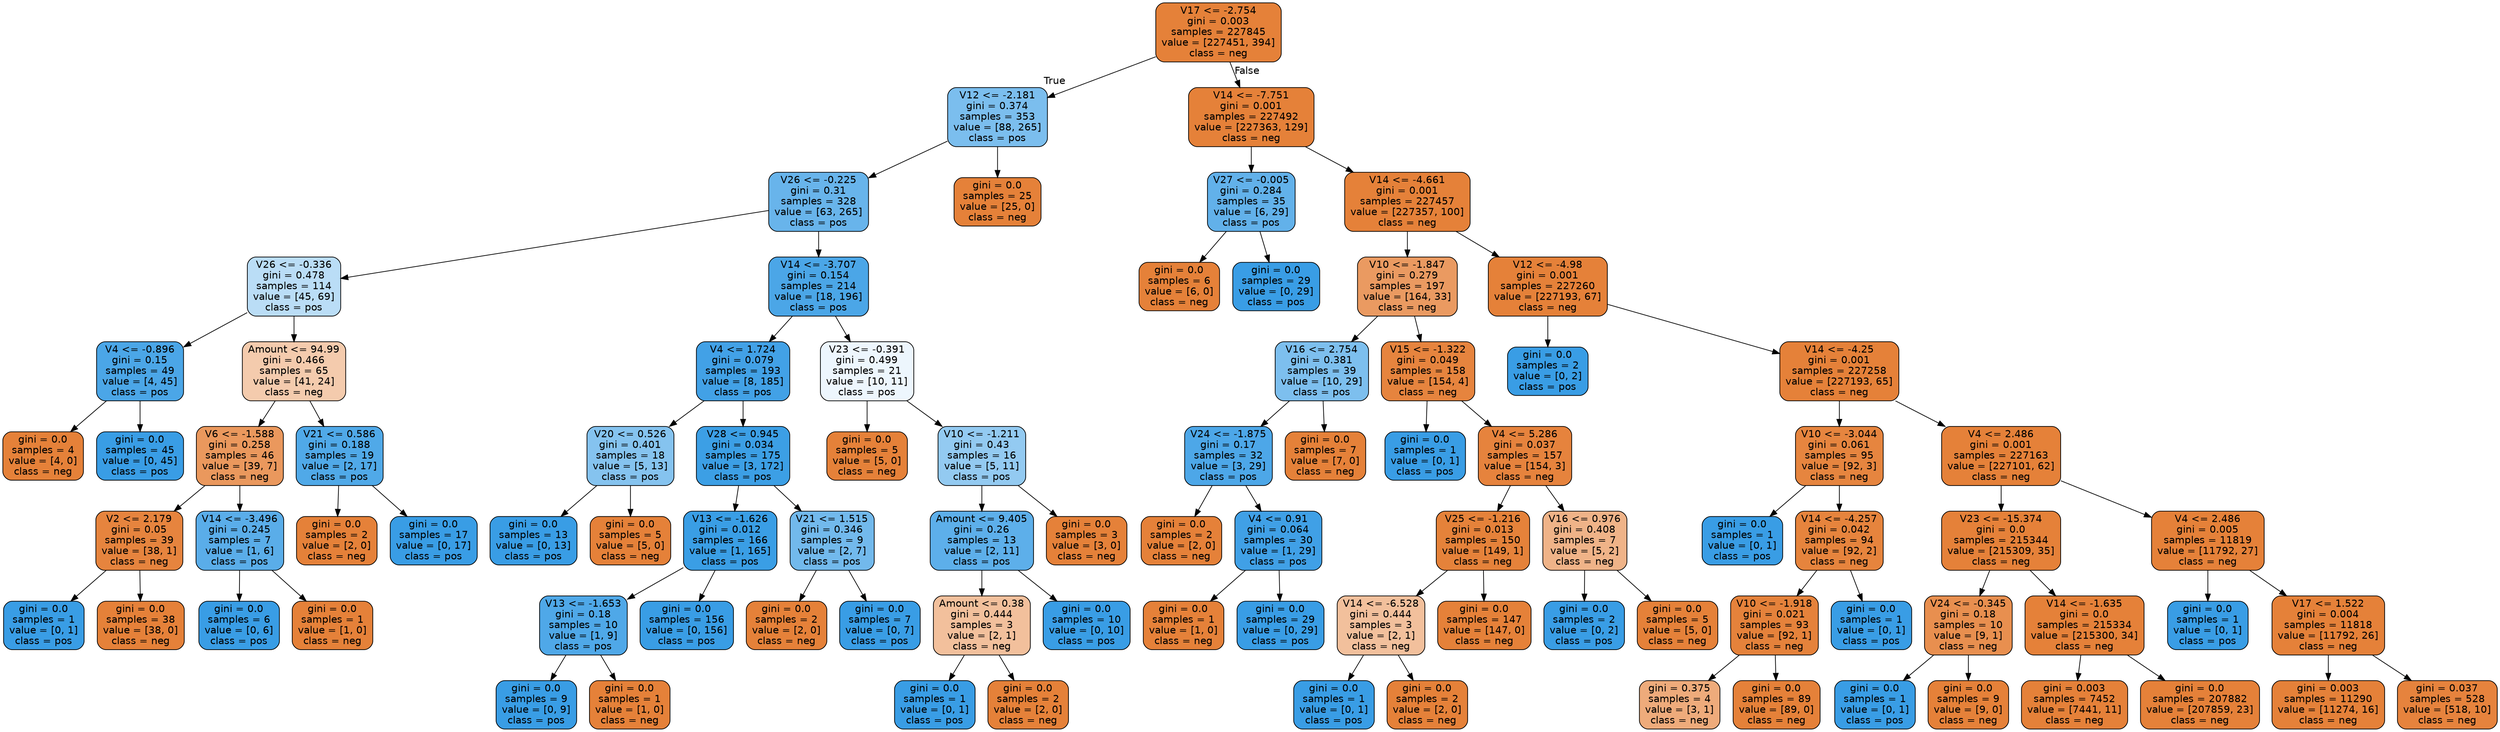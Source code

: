 digraph Tree {
node [shape=box, style="filled, rounded", color="black", fontname="helvetica"] ;
edge [fontname="helvetica"] ;
0 [label="V17 <= -2.754\ngini = 0.003\nsamples = 227845\nvalue = [227451, 394]\nclass = neg", fillcolor="#e58139"] ;
1 [label="V12 <= -2.181\ngini = 0.374\nsamples = 353\nvalue = [88, 265]\nclass = pos", fillcolor="#7bbeee"] ;
0 -> 1 [labeldistance=2.5, labelangle=45, headlabel="True"] ;
2 [label="V26 <= -0.225\ngini = 0.31\nsamples = 328\nvalue = [63, 265]\nclass = pos", fillcolor="#68b4eb"] ;
1 -> 2 ;
3 [label="V26 <= -0.336\ngini = 0.478\nsamples = 114\nvalue = [45, 69]\nclass = pos", fillcolor="#baddf6"] ;
2 -> 3 ;
4 [label="V4 <= -0.896\ngini = 0.15\nsamples = 49\nvalue = [4, 45]\nclass = pos", fillcolor="#4ba6e7"] ;
3 -> 4 ;
5 [label="gini = 0.0\nsamples = 4\nvalue = [4, 0]\nclass = neg", fillcolor="#e58139"] ;
4 -> 5 ;
6 [label="gini = 0.0\nsamples = 45\nvalue = [0, 45]\nclass = pos", fillcolor="#399de5"] ;
4 -> 6 ;
7 [label="Amount <= 94.99\ngini = 0.466\nsamples = 65\nvalue = [41, 24]\nclass = neg", fillcolor="#f4cbad"] ;
3 -> 7 ;
8 [label="V6 <= -1.588\ngini = 0.258\nsamples = 46\nvalue = [39, 7]\nclass = neg", fillcolor="#ea985d"] ;
7 -> 8 ;
9 [label="V2 <= 2.179\ngini = 0.05\nsamples = 39\nvalue = [38, 1]\nclass = neg", fillcolor="#e6843e"] ;
8 -> 9 ;
10 [label="gini = 0.0\nsamples = 1\nvalue = [0, 1]\nclass = pos", fillcolor="#399de5"] ;
9 -> 10 ;
11 [label="gini = 0.0\nsamples = 38\nvalue = [38, 0]\nclass = neg", fillcolor="#e58139"] ;
9 -> 11 ;
12 [label="V14 <= -3.496\ngini = 0.245\nsamples = 7\nvalue = [1, 6]\nclass = pos", fillcolor="#5aade9"] ;
8 -> 12 ;
13 [label="gini = 0.0\nsamples = 6\nvalue = [0, 6]\nclass = pos", fillcolor="#399de5"] ;
12 -> 13 ;
14 [label="gini = 0.0\nsamples = 1\nvalue = [1, 0]\nclass = neg", fillcolor="#e58139"] ;
12 -> 14 ;
15 [label="V21 <= 0.586\ngini = 0.188\nsamples = 19\nvalue = [2, 17]\nclass = pos", fillcolor="#50a9e8"] ;
7 -> 15 ;
16 [label="gini = 0.0\nsamples = 2\nvalue = [2, 0]\nclass = neg", fillcolor="#e58139"] ;
15 -> 16 ;
17 [label="gini = 0.0\nsamples = 17\nvalue = [0, 17]\nclass = pos", fillcolor="#399de5"] ;
15 -> 17 ;
18 [label="V14 <= -3.707\ngini = 0.154\nsamples = 214\nvalue = [18, 196]\nclass = pos", fillcolor="#4ba6e7"] ;
2 -> 18 ;
19 [label="V4 <= 1.724\ngini = 0.079\nsamples = 193\nvalue = [8, 185]\nclass = pos", fillcolor="#42a1e6"] ;
18 -> 19 ;
20 [label="V20 <= 0.526\ngini = 0.401\nsamples = 18\nvalue = [5, 13]\nclass = pos", fillcolor="#85c3ef"] ;
19 -> 20 ;
21 [label="gini = 0.0\nsamples = 13\nvalue = [0, 13]\nclass = pos", fillcolor="#399de5"] ;
20 -> 21 ;
22 [label="gini = 0.0\nsamples = 5\nvalue = [5, 0]\nclass = neg", fillcolor="#e58139"] ;
20 -> 22 ;
23 [label="V28 <= 0.945\ngini = 0.034\nsamples = 175\nvalue = [3, 172]\nclass = pos", fillcolor="#3c9fe5"] ;
19 -> 23 ;
24 [label="V13 <= -1.626\ngini = 0.012\nsamples = 166\nvalue = [1, 165]\nclass = pos", fillcolor="#3a9ee5"] ;
23 -> 24 ;
25 [label="V13 <= -1.653\ngini = 0.18\nsamples = 10\nvalue = [1, 9]\nclass = pos", fillcolor="#4fa8e8"] ;
24 -> 25 ;
26 [label="gini = 0.0\nsamples = 9\nvalue = [0, 9]\nclass = pos", fillcolor="#399de5"] ;
25 -> 26 ;
27 [label="gini = 0.0\nsamples = 1\nvalue = [1, 0]\nclass = neg", fillcolor="#e58139"] ;
25 -> 27 ;
28 [label="gini = 0.0\nsamples = 156\nvalue = [0, 156]\nclass = pos", fillcolor="#399de5"] ;
24 -> 28 ;
29 [label="V21 <= 1.515\ngini = 0.346\nsamples = 9\nvalue = [2, 7]\nclass = pos", fillcolor="#72b9ec"] ;
23 -> 29 ;
30 [label="gini = 0.0\nsamples = 2\nvalue = [2, 0]\nclass = neg", fillcolor="#e58139"] ;
29 -> 30 ;
31 [label="gini = 0.0\nsamples = 7\nvalue = [0, 7]\nclass = pos", fillcolor="#399de5"] ;
29 -> 31 ;
32 [label="V23 <= -0.391\ngini = 0.499\nsamples = 21\nvalue = [10, 11]\nclass = pos", fillcolor="#edf6fd"] ;
18 -> 32 ;
33 [label="gini = 0.0\nsamples = 5\nvalue = [5, 0]\nclass = neg", fillcolor="#e58139"] ;
32 -> 33 ;
34 [label="V10 <= -1.211\ngini = 0.43\nsamples = 16\nvalue = [5, 11]\nclass = pos", fillcolor="#93caf1"] ;
32 -> 34 ;
35 [label="Amount <= 9.405\ngini = 0.26\nsamples = 13\nvalue = [2, 11]\nclass = pos", fillcolor="#5dafea"] ;
34 -> 35 ;
36 [label="Amount <= 0.38\ngini = 0.444\nsamples = 3\nvalue = [2, 1]\nclass = neg", fillcolor="#f2c09c"] ;
35 -> 36 ;
37 [label="gini = 0.0\nsamples = 1\nvalue = [0, 1]\nclass = pos", fillcolor="#399de5"] ;
36 -> 37 ;
38 [label="gini = 0.0\nsamples = 2\nvalue = [2, 0]\nclass = neg", fillcolor="#e58139"] ;
36 -> 38 ;
39 [label="gini = 0.0\nsamples = 10\nvalue = [0, 10]\nclass = pos", fillcolor="#399de5"] ;
35 -> 39 ;
40 [label="gini = 0.0\nsamples = 3\nvalue = [3, 0]\nclass = neg", fillcolor="#e58139"] ;
34 -> 40 ;
41 [label="gini = 0.0\nsamples = 25\nvalue = [25, 0]\nclass = neg", fillcolor="#e58139"] ;
1 -> 41 ;
42 [label="V14 <= -7.751\ngini = 0.001\nsamples = 227492\nvalue = [227363, 129]\nclass = neg", fillcolor="#e58139"] ;
0 -> 42 [labeldistance=2.5, labelangle=-45, headlabel="False"] ;
43 [label="V27 <= -0.005\ngini = 0.284\nsamples = 35\nvalue = [6, 29]\nclass = pos", fillcolor="#62b1ea"] ;
42 -> 43 ;
44 [label="gini = 0.0\nsamples = 6\nvalue = [6, 0]\nclass = neg", fillcolor="#e58139"] ;
43 -> 44 ;
45 [label="gini = 0.0\nsamples = 29\nvalue = [0, 29]\nclass = pos", fillcolor="#399de5"] ;
43 -> 45 ;
46 [label="V14 <= -4.661\ngini = 0.001\nsamples = 227457\nvalue = [227357, 100]\nclass = neg", fillcolor="#e58139"] ;
42 -> 46 ;
47 [label="V10 <= -1.847\ngini = 0.279\nsamples = 197\nvalue = [164, 33]\nclass = neg", fillcolor="#ea9a61"] ;
46 -> 47 ;
48 [label="V16 <= 2.754\ngini = 0.381\nsamples = 39\nvalue = [10, 29]\nclass = pos", fillcolor="#7dbfee"] ;
47 -> 48 ;
49 [label="V24 <= -1.875\ngini = 0.17\nsamples = 32\nvalue = [3, 29]\nclass = pos", fillcolor="#4da7e8"] ;
48 -> 49 ;
50 [label="gini = 0.0\nsamples = 2\nvalue = [2, 0]\nclass = neg", fillcolor="#e58139"] ;
49 -> 50 ;
51 [label="V4 <= 0.91\ngini = 0.064\nsamples = 30\nvalue = [1, 29]\nclass = pos", fillcolor="#40a0e6"] ;
49 -> 51 ;
52 [label="gini = 0.0\nsamples = 1\nvalue = [1, 0]\nclass = neg", fillcolor="#e58139"] ;
51 -> 52 ;
53 [label="gini = 0.0\nsamples = 29\nvalue = [0, 29]\nclass = pos", fillcolor="#399de5"] ;
51 -> 53 ;
54 [label="gini = 0.0\nsamples = 7\nvalue = [7, 0]\nclass = neg", fillcolor="#e58139"] ;
48 -> 54 ;
55 [label="V15 <= -1.322\ngini = 0.049\nsamples = 158\nvalue = [154, 4]\nclass = neg", fillcolor="#e6843e"] ;
47 -> 55 ;
56 [label="gini = 0.0\nsamples = 1\nvalue = [0, 1]\nclass = pos", fillcolor="#399de5"] ;
55 -> 56 ;
57 [label="V4 <= 5.286\ngini = 0.037\nsamples = 157\nvalue = [154, 3]\nclass = neg", fillcolor="#e6833d"] ;
55 -> 57 ;
58 [label="V25 <= -1.216\ngini = 0.013\nsamples = 150\nvalue = [149, 1]\nclass = neg", fillcolor="#e5823a"] ;
57 -> 58 ;
59 [label="V14 <= -6.528\ngini = 0.444\nsamples = 3\nvalue = [2, 1]\nclass = neg", fillcolor="#f2c09c"] ;
58 -> 59 ;
60 [label="gini = 0.0\nsamples = 1\nvalue = [0, 1]\nclass = pos", fillcolor="#399de5"] ;
59 -> 60 ;
61 [label="gini = 0.0\nsamples = 2\nvalue = [2, 0]\nclass = neg", fillcolor="#e58139"] ;
59 -> 61 ;
62 [label="gini = 0.0\nsamples = 147\nvalue = [147, 0]\nclass = neg", fillcolor="#e58139"] ;
58 -> 62 ;
63 [label="V16 <= 0.976\ngini = 0.408\nsamples = 7\nvalue = [5, 2]\nclass = neg", fillcolor="#efb388"] ;
57 -> 63 ;
64 [label="gini = 0.0\nsamples = 2\nvalue = [0, 2]\nclass = pos", fillcolor="#399de5"] ;
63 -> 64 ;
65 [label="gini = 0.0\nsamples = 5\nvalue = [5, 0]\nclass = neg", fillcolor="#e58139"] ;
63 -> 65 ;
66 [label="V12 <= -4.98\ngini = 0.001\nsamples = 227260\nvalue = [227193, 67]\nclass = neg", fillcolor="#e58139"] ;
46 -> 66 ;
67 [label="gini = 0.0\nsamples = 2\nvalue = [0, 2]\nclass = pos", fillcolor="#399de5"] ;
66 -> 67 ;
68 [label="V14 <= -4.25\ngini = 0.001\nsamples = 227258\nvalue = [227193, 65]\nclass = neg", fillcolor="#e58139"] ;
66 -> 68 ;
69 [label="V10 <= -3.044\ngini = 0.061\nsamples = 95\nvalue = [92, 3]\nclass = neg", fillcolor="#e6853f"] ;
68 -> 69 ;
70 [label="gini = 0.0\nsamples = 1\nvalue = [0, 1]\nclass = pos", fillcolor="#399de5"] ;
69 -> 70 ;
71 [label="V14 <= -4.257\ngini = 0.042\nsamples = 94\nvalue = [92, 2]\nclass = neg", fillcolor="#e6843d"] ;
69 -> 71 ;
72 [label="V10 <= -1.918\ngini = 0.021\nsamples = 93\nvalue = [92, 1]\nclass = neg", fillcolor="#e5823b"] ;
71 -> 72 ;
73 [label="gini = 0.375\nsamples = 4\nvalue = [3, 1]\nclass = neg", fillcolor="#eeab7b"] ;
72 -> 73 ;
74 [label="gini = 0.0\nsamples = 89\nvalue = [89, 0]\nclass = neg", fillcolor="#e58139"] ;
72 -> 74 ;
75 [label="gini = 0.0\nsamples = 1\nvalue = [0, 1]\nclass = pos", fillcolor="#399de5"] ;
71 -> 75 ;
76 [label="V4 <= 2.486\ngini = 0.001\nsamples = 227163\nvalue = [227101, 62]\nclass = neg", fillcolor="#e58139"] ;
68 -> 76 ;
77 [label="V23 <= -15.374\ngini = 0.0\nsamples = 215344\nvalue = [215309, 35]\nclass = neg", fillcolor="#e58139"] ;
76 -> 77 ;
78 [label="V24 <= -0.345\ngini = 0.18\nsamples = 10\nvalue = [9, 1]\nclass = neg", fillcolor="#e88f4f"] ;
77 -> 78 ;
79 [label="gini = 0.0\nsamples = 1\nvalue = [0, 1]\nclass = pos", fillcolor="#399de5"] ;
78 -> 79 ;
80 [label="gini = 0.0\nsamples = 9\nvalue = [9, 0]\nclass = neg", fillcolor="#e58139"] ;
78 -> 80 ;
81 [label="V14 <= -1.635\ngini = 0.0\nsamples = 215334\nvalue = [215300, 34]\nclass = neg", fillcolor="#e58139"] ;
77 -> 81 ;
82 [label="gini = 0.003\nsamples = 7452\nvalue = [7441, 11]\nclass = neg", fillcolor="#e58139"] ;
81 -> 82 ;
83 [label="gini = 0.0\nsamples = 207882\nvalue = [207859, 23]\nclass = neg", fillcolor="#e58139"] ;
81 -> 83 ;
84 [label="V4 <= 2.486\ngini = 0.005\nsamples = 11819\nvalue = [11792, 27]\nclass = neg", fillcolor="#e58139"] ;
76 -> 84 ;
85 [label="gini = 0.0\nsamples = 1\nvalue = [0, 1]\nclass = pos", fillcolor="#399de5"] ;
84 -> 85 ;
86 [label="V17 <= 1.522\ngini = 0.004\nsamples = 11818\nvalue = [11792, 26]\nclass = neg", fillcolor="#e58139"] ;
84 -> 86 ;
87 [label="gini = 0.003\nsamples = 11290\nvalue = [11274, 16]\nclass = neg", fillcolor="#e58139"] ;
86 -> 87 ;
88 [label="gini = 0.037\nsamples = 528\nvalue = [518, 10]\nclass = neg", fillcolor="#e6833d"] ;
86 -> 88 ;
}